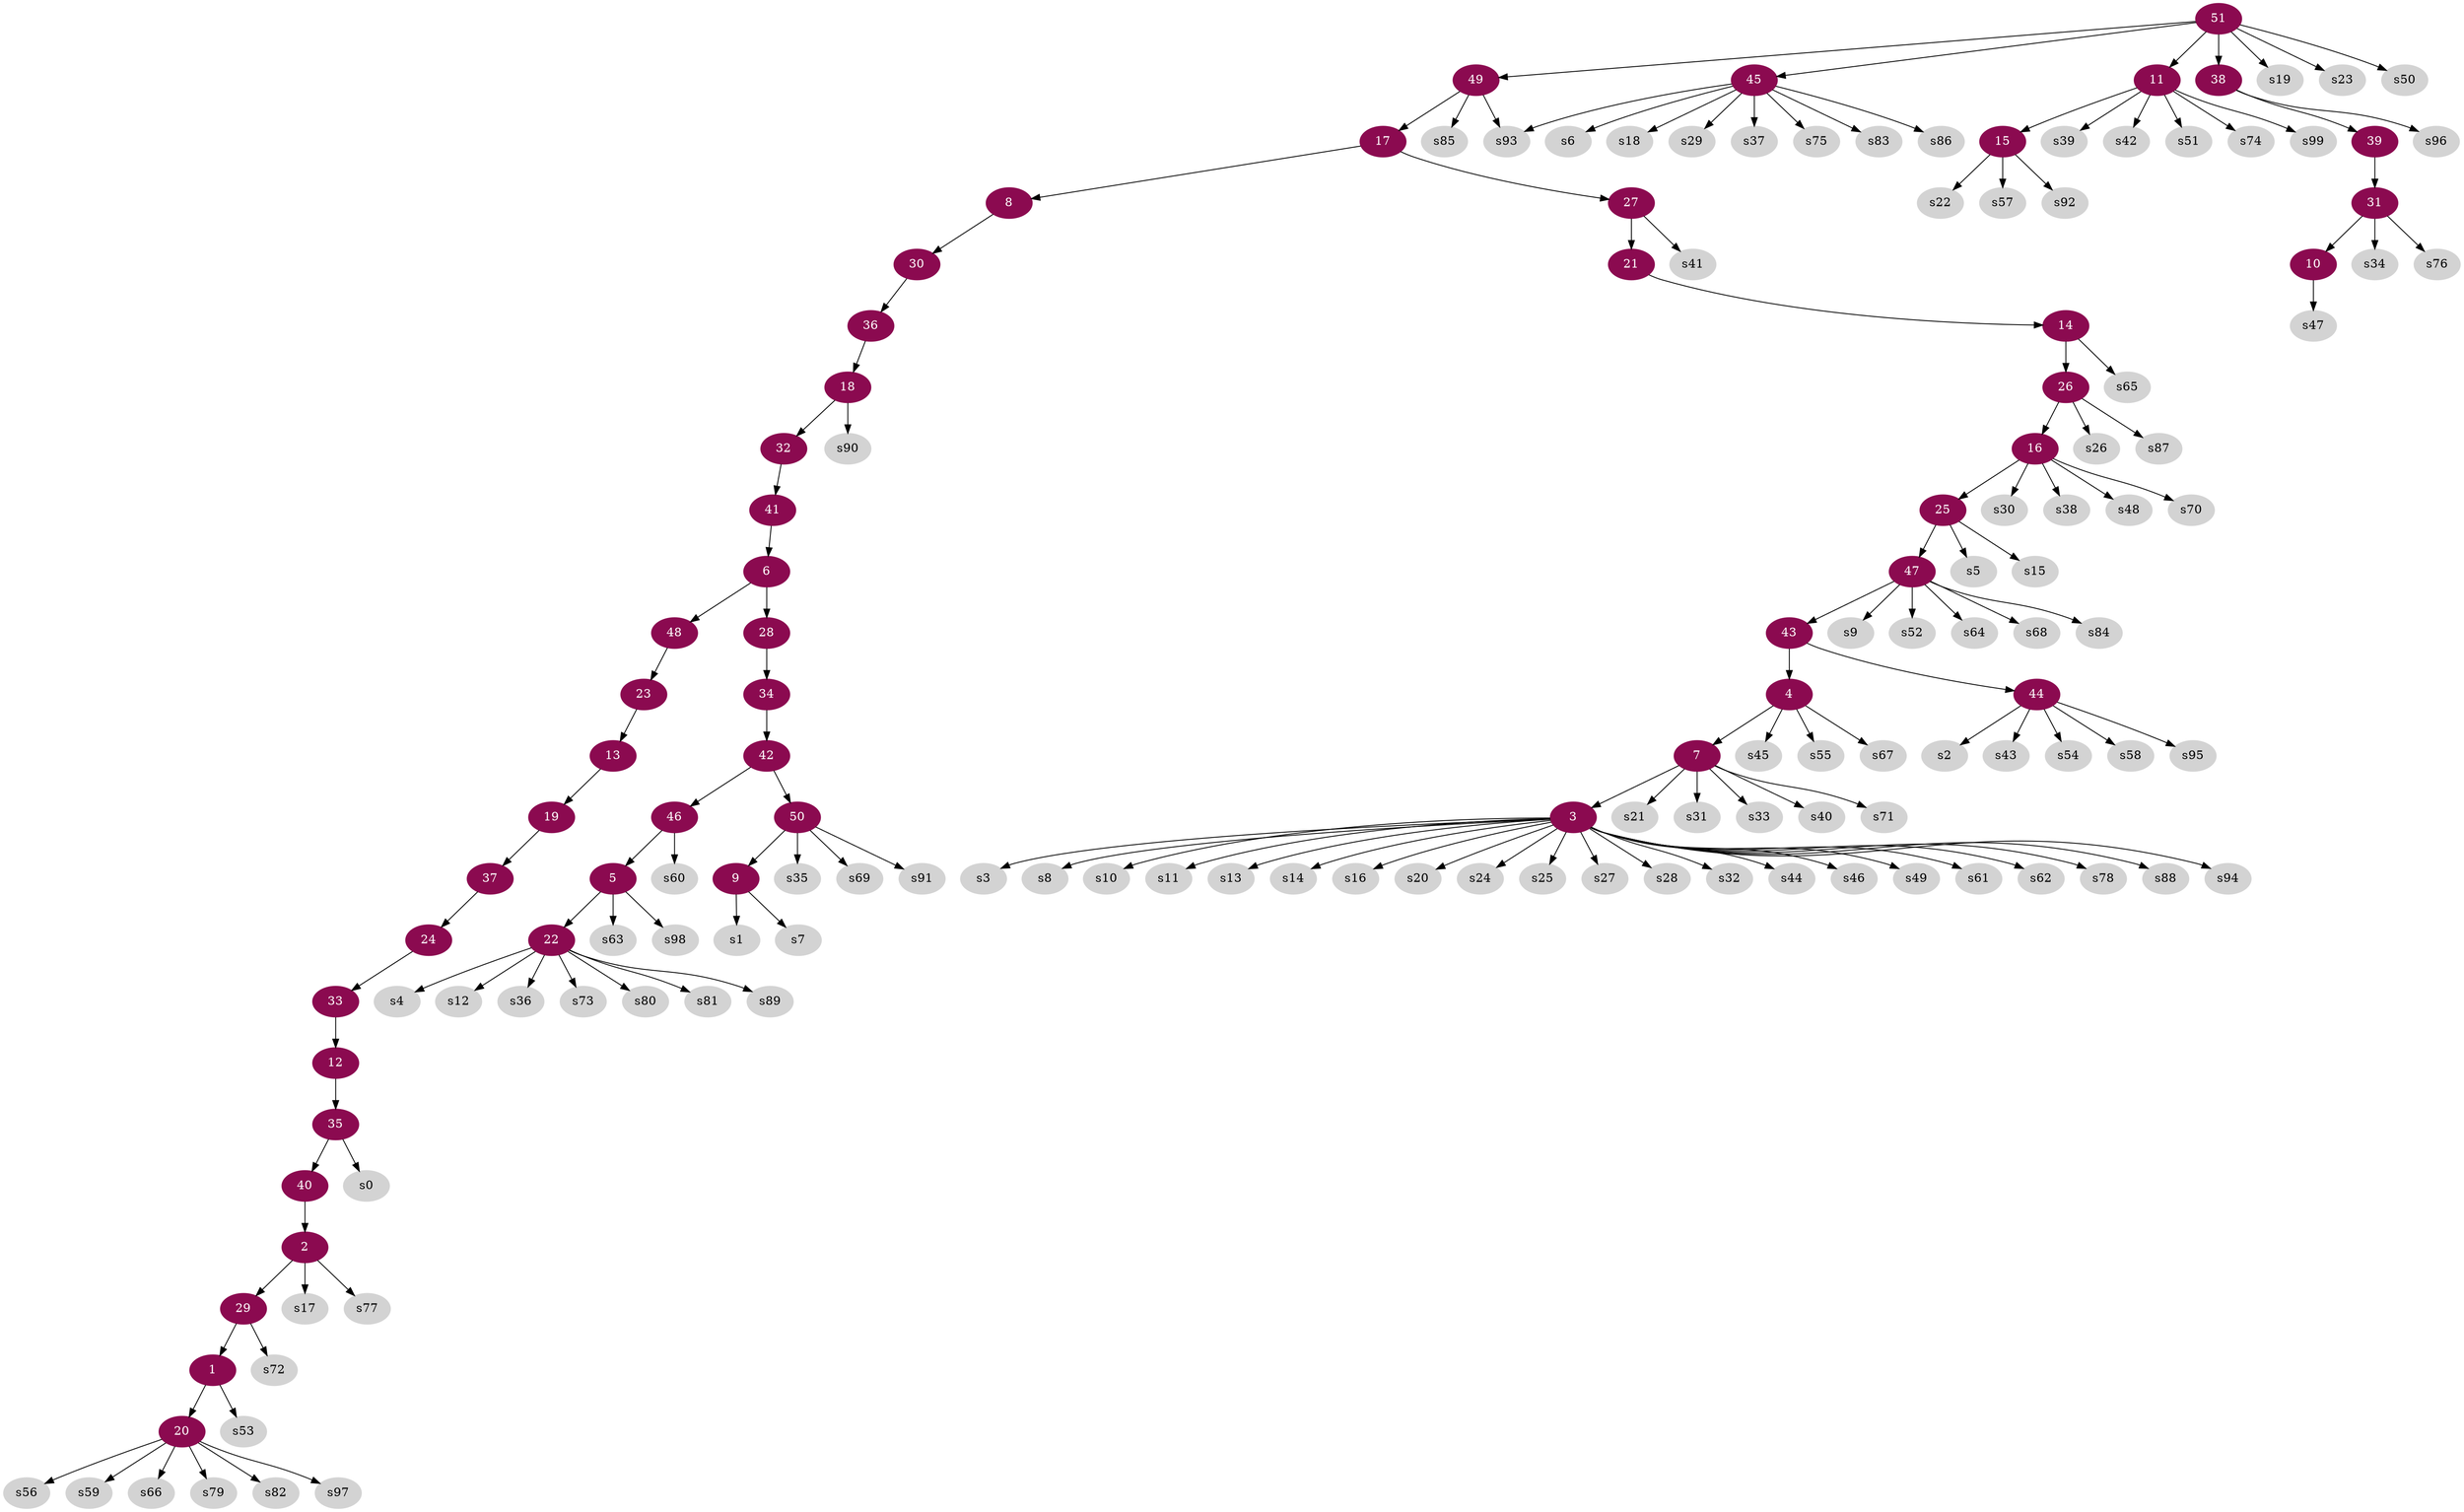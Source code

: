 digraph G {
node [color=deeppink4, style=filled, fontcolor=white];
29 -> 1;
40 -> 2;
7 -> 3;
43 -> 4;
46 -> 5;
41 -> 6;
4 -> 7;
17 -> 8;
50 -> 9;
31 -> 10;
51 -> 11;
33 -> 12;
23 -> 13;
21 -> 14;
11 -> 15;
26 -> 16;
49 -> 17;
36 -> 18;
13 -> 19;
1 -> 20;
27 -> 21;
5 -> 22;
48 -> 23;
37 -> 24;
16 -> 25;
14 -> 26;
17 -> 27;
6 -> 28;
2 -> 29;
8 -> 30;
39 -> 31;
18 -> 32;
24 -> 33;
28 -> 34;
12 -> 35;
30 -> 36;
19 -> 37;
51 -> 38;
38 -> 39;
35 -> 40;
32 -> 41;
34 -> 42;
47 -> 43;
43 -> 44;
51 -> 45;
42 -> 46;
25 -> 47;
6 -> 48;
51 -> 49;
42 -> 50;
node [color=lightgrey, style=filled, fontcolor=black];
1 -> s53;
2 -> s17;
2 -> s77;
3 -> s3;
3 -> s8;
3 -> s10;
3 -> s11;
3 -> s13;
3 -> s14;
3 -> s16;
3 -> s20;
3 -> s24;
3 -> s25;
3 -> s27;
3 -> s28;
3 -> s32;
3 -> s44;
3 -> s46;
3 -> s49;
3 -> s61;
3 -> s62;
3 -> s78;
3 -> s88;
3 -> s94;
4 -> s45;
4 -> s55;
4 -> s67;
5 -> s63;
5 -> s98;
7 -> s21;
7 -> s31;
7 -> s33;
7 -> s40;
7 -> s71;
9 -> s1;
9 -> s7;
10 -> s47;
11 -> s39;
11 -> s42;
11 -> s51;
11 -> s74;
11 -> s99;
14 -> s65;
15 -> s22;
15 -> s57;
15 -> s92;
16 -> s30;
16 -> s38;
16 -> s48;
16 -> s70;
18 -> s90;
20 -> s56;
20 -> s59;
20 -> s66;
20 -> s79;
20 -> s82;
20 -> s97;
22 -> s4;
22 -> s12;
22 -> s36;
22 -> s73;
22 -> s80;
22 -> s81;
22 -> s89;
25 -> s5;
25 -> s15;
26 -> s26;
26 -> s87;
27 -> s41;
29 -> s72;
31 -> s34;
31 -> s76;
35 -> s0;
38 -> s96;
44 -> s2;
44 -> s43;
44 -> s54;
44 -> s58;
44 -> s95;
45 -> s6;
45 -> s18;
45 -> s29;
45 -> s37;
45 -> s75;
45 -> s83;
45 -> s86;
45 -> s93;
46 -> s60;
47 -> s9;
47 -> s52;
47 -> s64;
47 -> s68;
47 -> s84;
49 -> s85;
49 -> s93;
50 -> s35;
50 -> s69;
50 -> s91;
51 -> s19;
51 -> s23;
51 -> s50;
}
